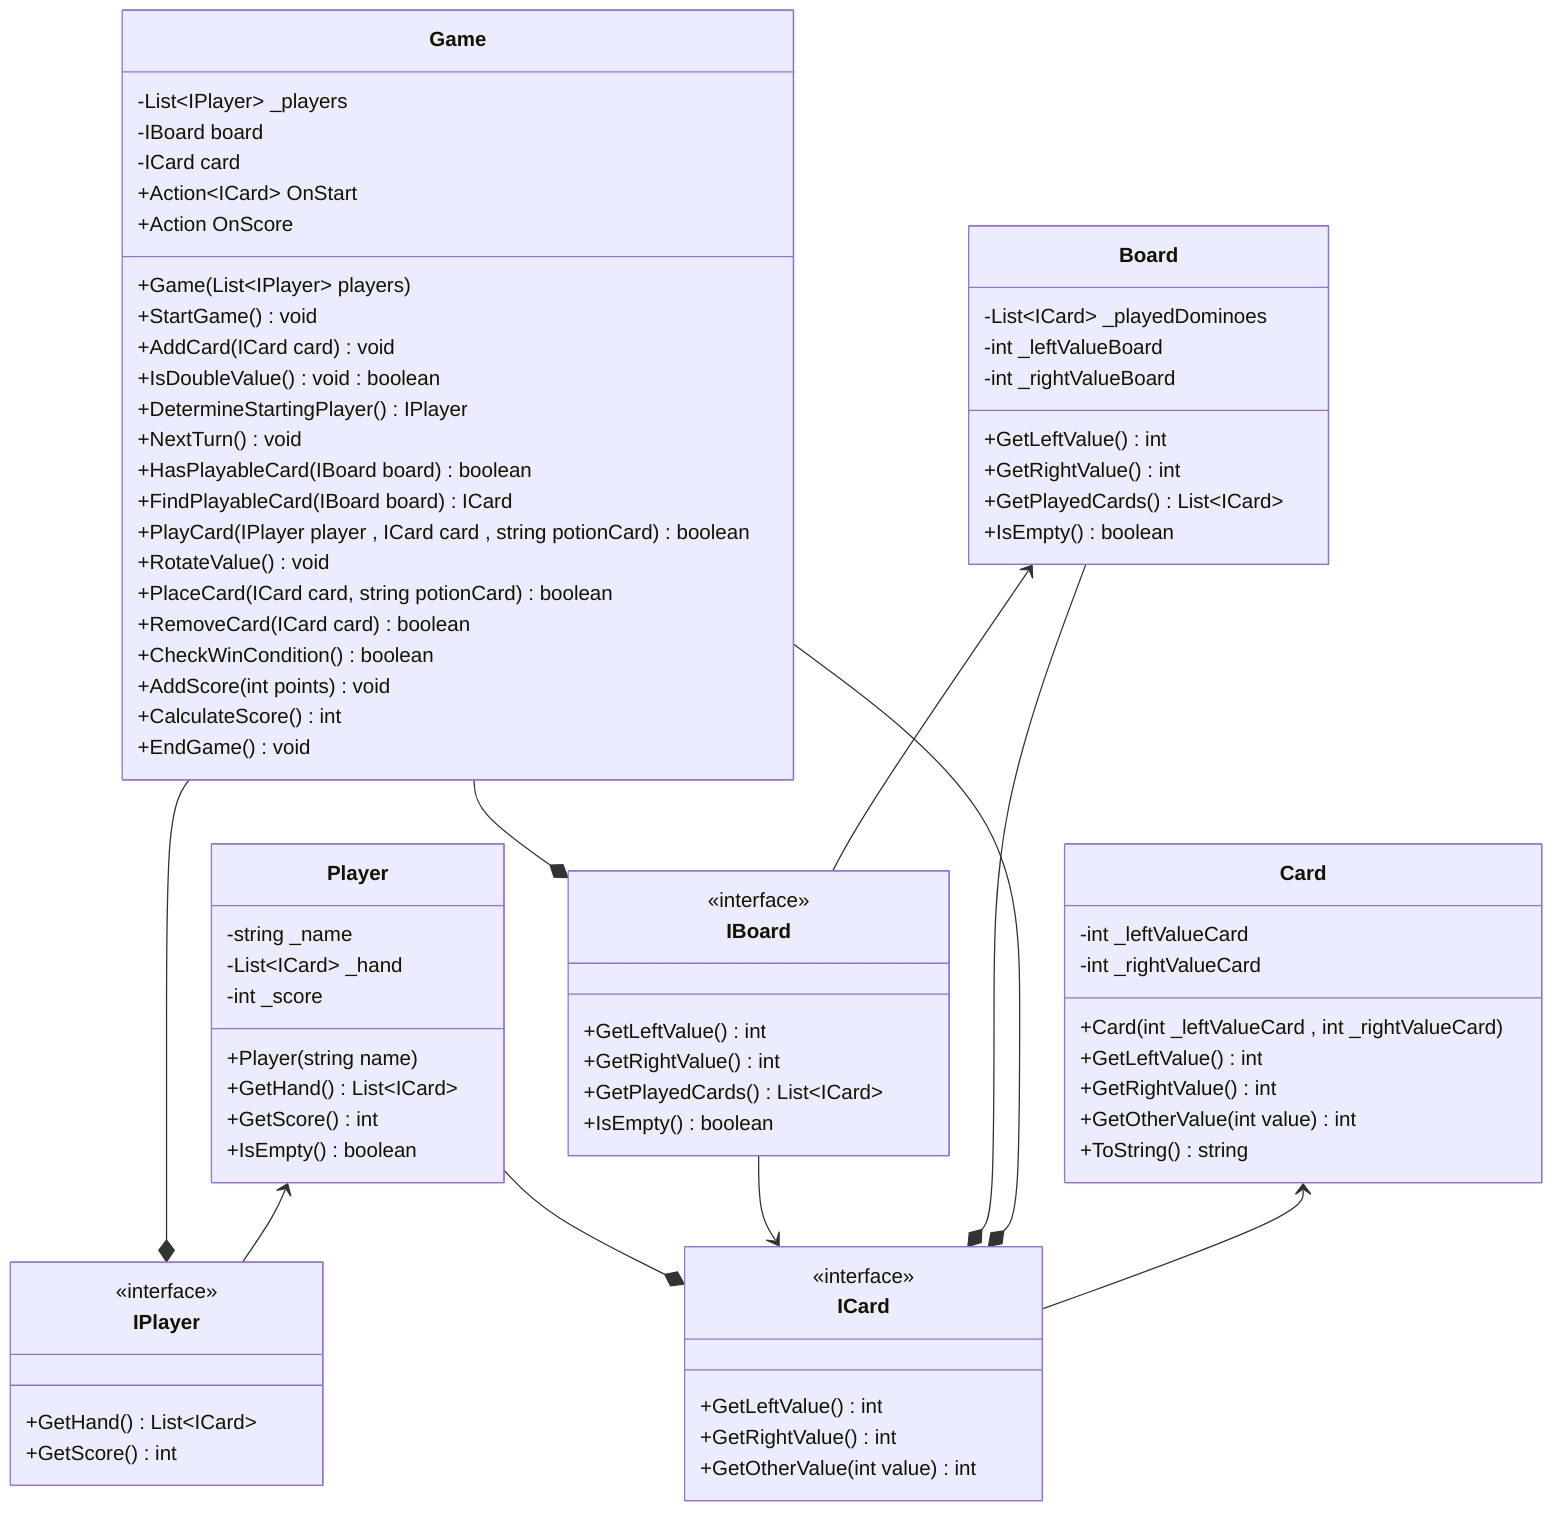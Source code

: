 classDiagram
class Game {
    -List~IPlayer~ _players
    -IBoard board 
    -ICard card
    +Action~ICard~ OnStart
    +Action OnScore
    +Game(List~IPlayer~ players)
    +StartGame() void
    +AddCard(ICard card) void
    +IsDoubleValue() void : boolean
    +DetermineStartingPlayer() IPlayer
    +NextTurn() void
    +HasPlayableCard(IBoard board) boolean
    +FindPlayableCard(IBoard board) ICard
    +PlayCard(IPlayer player , ICard card , string potionCard) boolean
    +RotateValue()  void 
    +PlaceCard(ICard card, string potionCard) boolean  
    +RemoveCard(ICard card) boolean
    +CheckWinCondition() boolean
    +AddScore(int points) void
    +CalculateScore() int
    +EndGame() void
}

class Player {
    -string _name
    -List~ICard~ _hand
    -int _score
    +Player(string name)
    +GetHand() List~ICard~
    +GetScore() int
    +IsEmpty() boolean
}

class Card {
    -int _leftValueCard
    -int _rightValueCard
    +Card(int _leftValueCard , int _rightValueCard)
    +GetLeftValue() int
    +GetRightValue() int
    +GetOtherValue(int value) int
    +ToString() string
}

%% class Hand {
%%     -List~ICard~ _card
%%     +GetCards(): List~ICard~
    
%% }

class Board {
    -List~ICard~ _playedDominoes 
    -int _leftValueBoard
    -int _rightValueBoard
    +GetLeftValue() int
    +GetRightValue() int
    +GetPlayedCards() List~ICard~
    +IsEmpty() boolean
}

class IBoard {
    <<interface>>
    +GetLeftValue() int
    +GetRightValue() int
    +GetPlayedCards() List~ICard~
    +IsEmpty() boolean
}
class IPlayer {
    <<interface>>
    +GetHand() List~ICard~
    +GetScore() int
}
class ICard {
    <<interface>>
    +GetLeftValue() int
    +GetRightValue() int
    +GetOtherValue(int value) int
}
%%implementasi
Board <-- IBoard
Player <-- IPlayer
Card <-- ICard
%%assosiation
Game --* IPlayer
Game --* IBoard
Game --* ICard
Board --* ICard
IBoard --> ICard
Player --*ICard
%% Game "1" -- "*" IPlayer : contains
%% Game "1" -- "1" Board : uses
%% Player "1" -- "1" Hand : has
%% Hand "1" -- "*" Card : contains
%% Board "1" -- "*" Card : displays